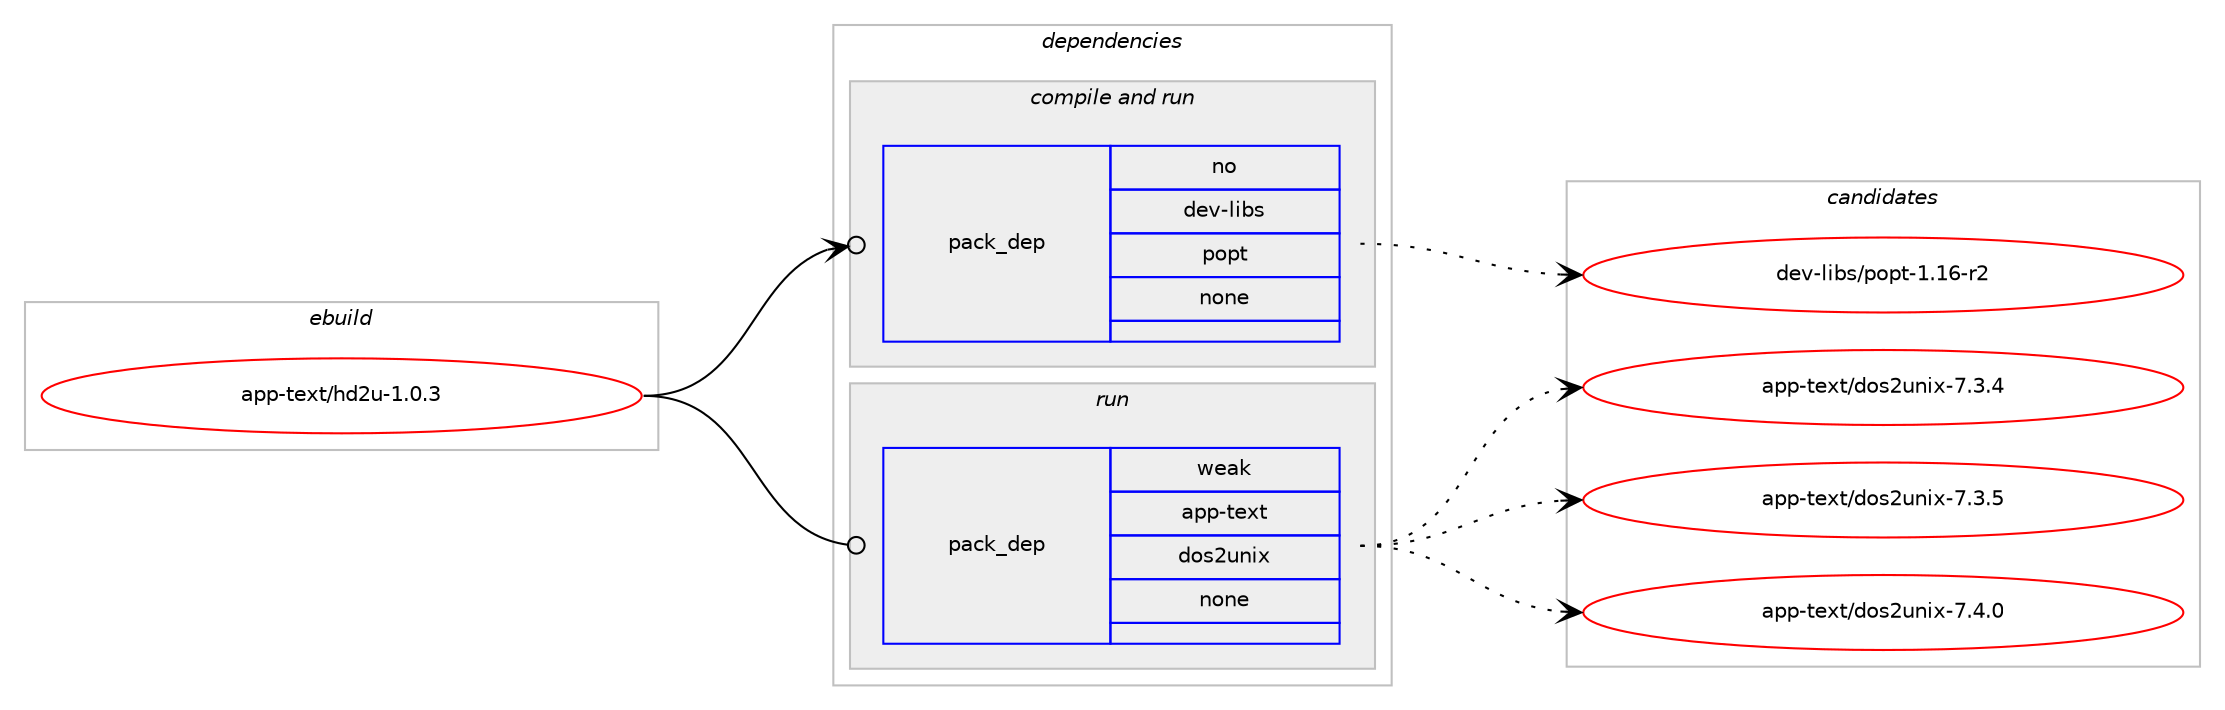 digraph prolog {

# *************
# Graph options
# *************

newrank=true;
concentrate=true;
compound=true;
graph [rankdir=LR,fontname=Helvetica,fontsize=10,ranksep=1.5];#, ranksep=2.5, nodesep=0.2];
edge  [arrowhead=vee];
node  [fontname=Helvetica,fontsize=10];

# **********
# The ebuild
# **********

subgraph cluster_leftcol {
color=gray;
rank=same;
label=<<i>ebuild</i>>;
id [label="app-text/hd2u-1.0.3", color=red, width=4, href="../app-text/hd2u-1.0.3.svg"];
}

# ****************
# The dependencies
# ****************

subgraph cluster_midcol {
color=gray;
label=<<i>dependencies</i>>;
subgraph cluster_compile {
fillcolor="#eeeeee";
style=filled;
label=<<i>compile</i>>;
}
subgraph cluster_compileandrun {
fillcolor="#eeeeee";
style=filled;
label=<<i>compile and run</i>>;
subgraph pack41587 {
dependency57311 [label=<<TABLE BORDER="0" CELLBORDER="1" CELLSPACING="0" CELLPADDING="4" WIDTH="220"><TR><TD ROWSPAN="6" CELLPADDING="30">pack_dep</TD></TR><TR><TD WIDTH="110">no</TD></TR><TR><TD>dev-libs</TD></TR><TR><TD>popt</TD></TR><TR><TD>none</TD></TR><TR><TD></TD></TR></TABLE>>, shape=none, color=blue];
}
id:e -> dependency57311:w [weight=20,style="solid",arrowhead="odotvee"];
}
subgraph cluster_run {
fillcolor="#eeeeee";
style=filled;
label=<<i>run</i>>;
subgraph pack41588 {
dependency57312 [label=<<TABLE BORDER="0" CELLBORDER="1" CELLSPACING="0" CELLPADDING="4" WIDTH="220"><TR><TD ROWSPAN="6" CELLPADDING="30">pack_dep</TD></TR><TR><TD WIDTH="110">weak</TD></TR><TR><TD>app-text</TD></TR><TR><TD>dos2unix</TD></TR><TR><TD>none</TD></TR><TR><TD></TD></TR></TABLE>>, shape=none, color=blue];
}
id:e -> dependency57312:w [weight=20,style="solid",arrowhead="odot"];
}
}

# **************
# The candidates
# **************

subgraph cluster_choices {
rank=same;
color=gray;
label=<<i>candidates</i>>;

subgraph choice41587 {
color=black;
nodesep=1;
choice10010111845108105981154711211111211645494649544511450 [label="dev-libs/popt-1.16-r2", color=red, width=4,href="../dev-libs/popt-1.16-r2.svg"];
dependency57311:e -> choice10010111845108105981154711211111211645494649544511450:w [style=dotted,weight="100"];
}
subgraph choice41588 {
color=black;
nodesep=1;
choice97112112451161011201164710011111550117110105120455546514652 [label="app-text/dos2unix-7.3.4", color=red, width=4,href="../app-text/dos2unix-7.3.4.svg"];
choice97112112451161011201164710011111550117110105120455546514653 [label="app-text/dos2unix-7.3.5", color=red, width=4,href="../app-text/dos2unix-7.3.5.svg"];
choice97112112451161011201164710011111550117110105120455546524648 [label="app-text/dos2unix-7.4.0", color=red, width=4,href="../app-text/dos2unix-7.4.0.svg"];
dependency57312:e -> choice97112112451161011201164710011111550117110105120455546514652:w [style=dotted,weight="100"];
dependency57312:e -> choice97112112451161011201164710011111550117110105120455546514653:w [style=dotted,weight="100"];
dependency57312:e -> choice97112112451161011201164710011111550117110105120455546524648:w [style=dotted,weight="100"];
}
}

}
